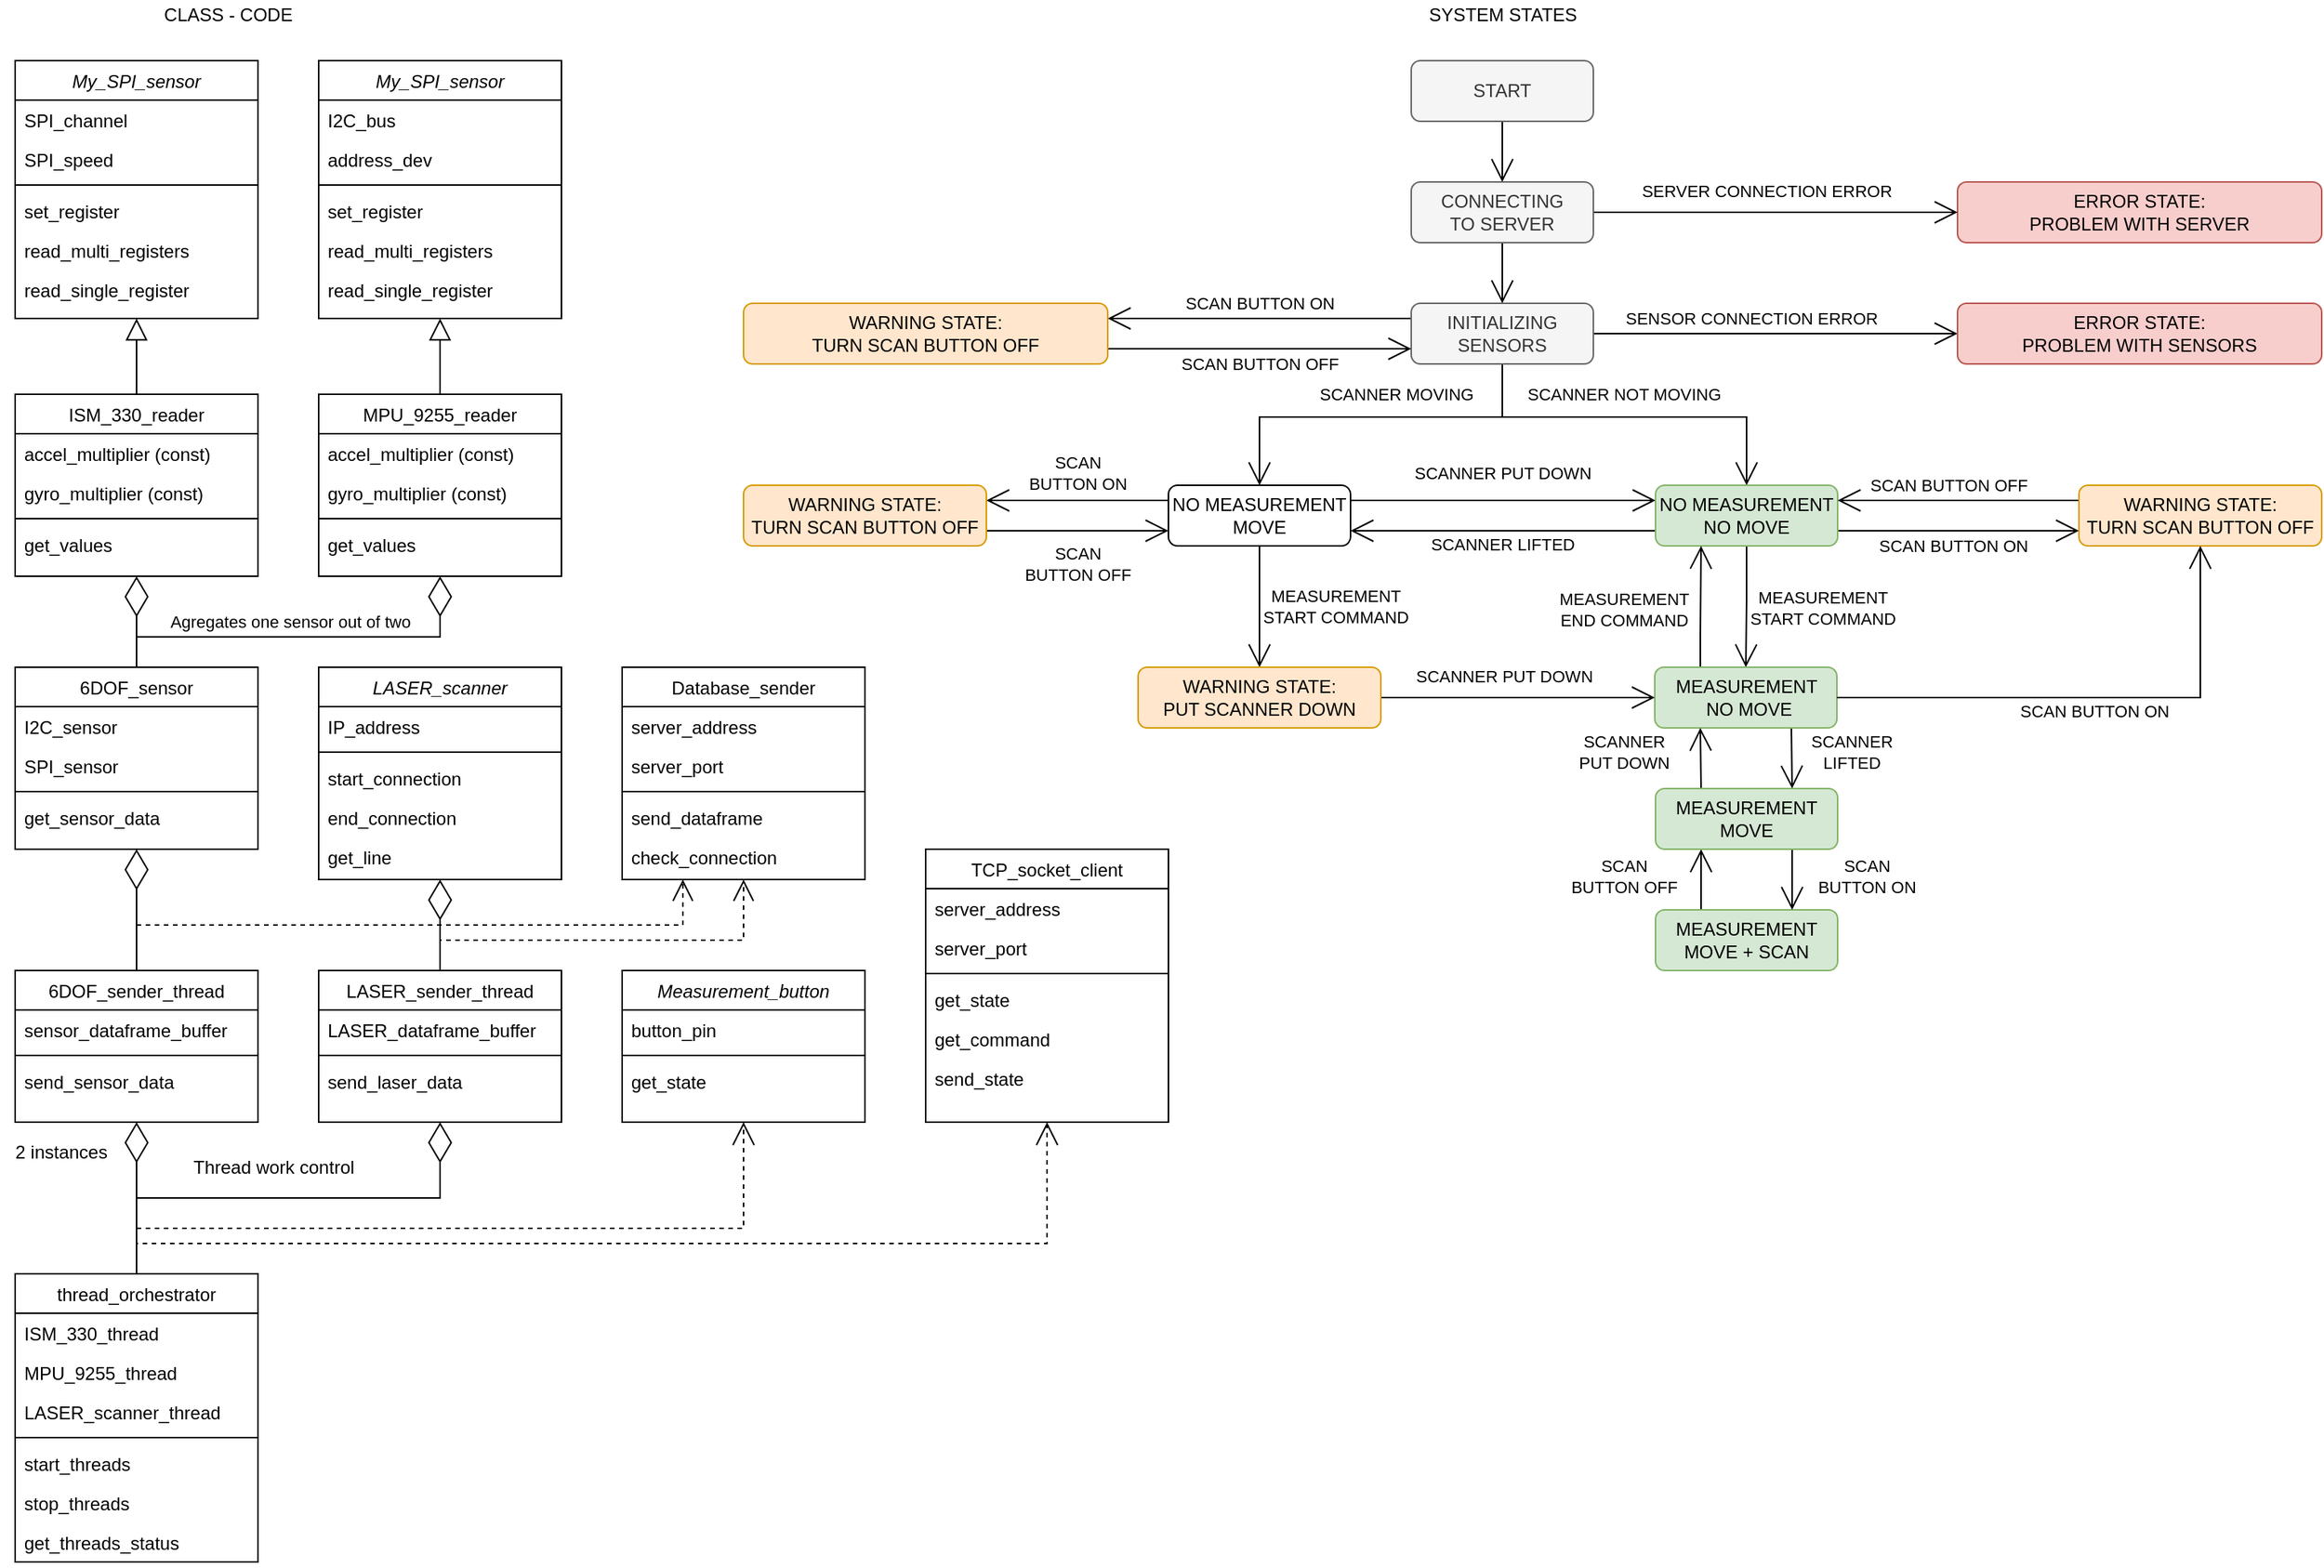 <mxfile version="15.4.0" type="device"><diagram id="C5RBs43oDa-KdzZeNtuy" name="Page-1"><mxGraphModel dx="1024" dy="592" grid="1" gridSize="10" guides="1" tooltips="1" connect="1" arrows="1" fold="1" page="1" pageScale="1" pageWidth="827" pageHeight="1169" math="0" shadow="0"><root><mxCell id="WIyWlLk6GJQsqaUBKTNV-0"/><mxCell id="WIyWlLk6GJQsqaUBKTNV-1" parent="WIyWlLk6GJQsqaUBKTNV-0"/><mxCell id="zkfFHV4jXpPFQw0GAbJ--0" value="My_SPI_sensor" style="swimlane;fontStyle=2;align=center;verticalAlign=top;childLayout=stackLayout;horizontal=1;startSize=26;horizontalStack=0;resizeParent=1;resizeLast=0;collapsible=1;marginBottom=0;rounded=0;shadow=0;strokeWidth=1;" parent="WIyWlLk6GJQsqaUBKTNV-1" vertex="1"><mxGeometry x="40" y="40" width="160" height="170" as="geometry"><mxRectangle x="230" y="140" width="160" height="26" as="alternateBounds"/></mxGeometry></mxCell><mxCell id="zkfFHV4jXpPFQw0GAbJ--1" value="SPI_channel" style="text;align=left;verticalAlign=top;spacingLeft=4;spacingRight=4;overflow=hidden;rotatable=0;points=[[0,0.5],[1,0.5]];portConstraint=eastwest;" parent="zkfFHV4jXpPFQw0GAbJ--0" vertex="1"><mxGeometry y="26" width="160" height="26" as="geometry"/></mxCell><mxCell id="zkfFHV4jXpPFQw0GAbJ--2" value="SPI_speed" style="text;align=left;verticalAlign=top;spacingLeft=4;spacingRight=4;overflow=hidden;rotatable=0;points=[[0,0.5],[1,0.5]];portConstraint=eastwest;rounded=0;shadow=0;html=0;" parent="zkfFHV4jXpPFQw0GAbJ--0" vertex="1"><mxGeometry y="52" width="160" height="26" as="geometry"/></mxCell><mxCell id="zkfFHV4jXpPFQw0GAbJ--4" value="" style="line;html=1;strokeWidth=1;align=left;verticalAlign=middle;spacingTop=-1;spacingLeft=3;spacingRight=3;rotatable=0;labelPosition=right;points=[];portConstraint=eastwest;" parent="zkfFHV4jXpPFQw0GAbJ--0" vertex="1"><mxGeometry y="78" width="160" height="8" as="geometry"/></mxCell><mxCell id="zkfFHV4jXpPFQw0GAbJ--5" value="set_register" style="text;align=left;verticalAlign=top;spacingLeft=4;spacingRight=4;overflow=hidden;rotatable=0;points=[[0,0.5],[1,0.5]];portConstraint=eastwest;" parent="zkfFHV4jXpPFQw0GAbJ--0" vertex="1"><mxGeometry y="86" width="160" height="26" as="geometry"/></mxCell><mxCell id="yjawGNa_TOQ5xRdBUnlI-2" value="read_multi_registers" style="text;align=left;verticalAlign=top;spacingLeft=4;spacingRight=4;overflow=hidden;rotatable=0;points=[[0,0.5],[1,0.5]];portConstraint=eastwest;" parent="zkfFHV4jXpPFQw0GAbJ--0" vertex="1"><mxGeometry y="112" width="160" height="26" as="geometry"/></mxCell><mxCell id="yjawGNa_TOQ5xRdBUnlI-3" value="read_single_register" style="text;align=left;verticalAlign=top;spacingLeft=4;spacingRight=4;overflow=hidden;rotatable=0;points=[[0,0.5],[1,0.5]];portConstraint=eastwest;" parent="zkfFHV4jXpPFQw0GAbJ--0" vertex="1"><mxGeometry y="138" width="160" height="26" as="geometry"/></mxCell><mxCell id="zkfFHV4jXpPFQw0GAbJ--6" value="ISM_330_reader" style="swimlane;fontStyle=0;align=center;verticalAlign=top;childLayout=stackLayout;horizontal=1;startSize=26;horizontalStack=0;resizeParent=1;resizeLast=0;collapsible=1;marginBottom=0;rounded=0;shadow=0;strokeWidth=1;" parent="WIyWlLk6GJQsqaUBKTNV-1" vertex="1"><mxGeometry x="40" y="260" width="160" height="120" as="geometry"><mxRectangle x="130" y="380" width="160" height="26" as="alternateBounds"/></mxGeometry></mxCell><mxCell id="zkfFHV4jXpPFQw0GAbJ--7" value="accel_multiplier (const)" style="text;align=left;verticalAlign=top;spacingLeft=4;spacingRight=4;overflow=hidden;rotatable=0;points=[[0,0.5],[1,0.5]];portConstraint=eastwest;" parent="zkfFHV4jXpPFQw0GAbJ--6" vertex="1"><mxGeometry y="26" width="160" height="26" as="geometry"/></mxCell><mxCell id="yjawGNa_TOQ5xRdBUnlI-6" value="gyro_multiplier (const)" style="text;align=left;verticalAlign=top;spacingLeft=4;spacingRight=4;overflow=hidden;rotatable=0;points=[[0,0.5],[1,0.5]];portConstraint=eastwest;rounded=0;shadow=0;html=0;" parent="zkfFHV4jXpPFQw0GAbJ--6" vertex="1"><mxGeometry y="52" width="160" height="26" as="geometry"/></mxCell><mxCell id="zkfFHV4jXpPFQw0GAbJ--9" value="" style="line;html=1;strokeWidth=1;align=left;verticalAlign=middle;spacingTop=-1;spacingLeft=3;spacingRight=3;rotatable=0;labelPosition=right;points=[];portConstraint=eastwest;" parent="zkfFHV4jXpPFQw0GAbJ--6" vertex="1"><mxGeometry y="78" width="160" height="8" as="geometry"/></mxCell><mxCell id="zkfFHV4jXpPFQw0GAbJ--10" value="get_values" style="text;align=left;verticalAlign=top;spacingLeft=4;spacingRight=4;overflow=hidden;rotatable=0;points=[[0,0.5],[1,0.5]];portConstraint=eastwest;fontStyle=0" parent="zkfFHV4jXpPFQw0GAbJ--6" vertex="1"><mxGeometry y="86" width="160" height="26" as="geometry"/></mxCell><mxCell id="yjawGNa_TOQ5xRdBUnlI-8" value="" style="endArrow=block;endFill=0;endSize=12;html=1;rounded=0;edgeStyle=orthogonalEdgeStyle;exitX=0.5;exitY=0;exitDx=0;exitDy=0;entryX=0.5;entryY=1;entryDx=0;entryDy=0;" parent="WIyWlLk6GJQsqaUBKTNV-1" source="zkfFHV4jXpPFQw0GAbJ--6" target="zkfFHV4jXpPFQw0GAbJ--0" edge="1"><mxGeometry width="160" relative="1" as="geometry"><mxPoint x="240" y="270" as="sourcePoint"/><mxPoint x="400" y="270" as="targetPoint"/></mxGeometry></mxCell><mxCell id="yjawGNa_TOQ5xRdBUnlI-9" value="My_SPI_sensor" style="swimlane;fontStyle=2;align=center;verticalAlign=top;childLayout=stackLayout;horizontal=1;startSize=26;horizontalStack=0;resizeParent=1;resizeLast=0;collapsible=1;marginBottom=0;rounded=0;shadow=0;strokeWidth=1;" parent="WIyWlLk6GJQsqaUBKTNV-1" vertex="1"><mxGeometry x="240" y="40" width="160" height="170" as="geometry"><mxRectangle x="230" y="140" width="160" height="26" as="alternateBounds"/></mxGeometry></mxCell><mxCell id="yjawGNa_TOQ5xRdBUnlI-10" value="I2C_bus" style="text;align=left;verticalAlign=top;spacingLeft=4;spacingRight=4;overflow=hidden;rotatable=0;points=[[0,0.5],[1,0.5]];portConstraint=eastwest;" parent="yjawGNa_TOQ5xRdBUnlI-9" vertex="1"><mxGeometry y="26" width="160" height="26" as="geometry"/></mxCell><mxCell id="yjawGNa_TOQ5xRdBUnlI-11" value="address_dev" style="text;align=left;verticalAlign=top;spacingLeft=4;spacingRight=4;overflow=hidden;rotatable=0;points=[[0,0.5],[1,0.5]];portConstraint=eastwest;rounded=0;shadow=0;html=0;" parent="yjawGNa_TOQ5xRdBUnlI-9" vertex="1"><mxGeometry y="52" width="160" height="26" as="geometry"/></mxCell><mxCell id="yjawGNa_TOQ5xRdBUnlI-12" value="" style="line;html=1;strokeWidth=1;align=left;verticalAlign=middle;spacingTop=-1;spacingLeft=3;spacingRight=3;rotatable=0;labelPosition=right;points=[];portConstraint=eastwest;" parent="yjawGNa_TOQ5xRdBUnlI-9" vertex="1"><mxGeometry y="78" width="160" height="8" as="geometry"/></mxCell><mxCell id="yjawGNa_TOQ5xRdBUnlI-13" value="set_register" style="text;align=left;verticalAlign=top;spacingLeft=4;spacingRight=4;overflow=hidden;rotatable=0;points=[[0,0.5],[1,0.5]];portConstraint=eastwest;" parent="yjawGNa_TOQ5xRdBUnlI-9" vertex="1"><mxGeometry y="86" width="160" height="26" as="geometry"/></mxCell><mxCell id="yjawGNa_TOQ5xRdBUnlI-14" value="read_multi_registers" style="text;align=left;verticalAlign=top;spacingLeft=4;spacingRight=4;overflow=hidden;rotatable=0;points=[[0,0.5],[1,0.5]];portConstraint=eastwest;" parent="yjawGNa_TOQ5xRdBUnlI-9" vertex="1"><mxGeometry y="112" width="160" height="26" as="geometry"/></mxCell><mxCell id="yjawGNa_TOQ5xRdBUnlI-15" value="read_single_register" style="text;align=left;verticalAlign=top;spacingLeft=4;spacingRight=4;overflow=hidden;rotatable=0;points=[[0,0.5],[1,0.5]];portConstraint=eastwest;" parent="yjawGNa_TOQ5xRdBUnlI-9" vertex="1"><mxGeometry y="138" width="160" height="26" as="geometry"/></mxCell><mxCell id="yjawGNa_TOQ5xRdBUnlI-16" value="MPU_9255_reader" style="swimlane;fontStyle=0;align=center;verticalAlign=top;childLayout=stackLayout;horizontal=1;startSize=26;horizontalStack=0;resizeParent=1;resizeLast=0;collapsible=1;marginBottom=0;rounded=0;shadow=0;strokeWidth=1;" parent="WIyWlLk6GJQsqaUBKTNV-1" vertex="1"><mxGeometry x="240" y="260" width="160" height="120" as="geometry"><mxRectangle x="130" y="380" width="160" height="26" as="alternateBounds"/></mxGeometry></mxCell><mxCell id="yjawGNa_TOQ5xRdBUnlI-17" value="accel_multiplier (const)" style="text;align=left;verticalAlign=top;spacingLeft=4;spacingRight=4;overflow=hidden;rotatable=0;points=[[0,0.5],[1,0.5]];portConstraint=eastwest;" parent="yjawGNa_TOQ5xRdBUnlI-16" vertex="1"><mxGeometry y="26" width="160" height="26" as="geometry"/></mxCell><mxCell id="yjawGNa_TOQ5xRdBUnlI-18" value="gyro_multiplier (const)" style="text;align=left;verticalAlign=top;spacingLeft=4;spacingRight=4;overflow=hidden;rotatable=0;points=[[0,0.5],[1,0.5]];portConstraint=eastwest;rounded=0;shadow=0;html=0;" parent="yjawGNa_TOQ5xRdBUnlI-16" vertex="1"><mxGeometry y="52" width="160" height="26" as="geometry"/></mxCell><mxCell id="yjawGNa_TOQ5xRdBUnlI-19" value="" style="line;html=1;strokeWidth=1;align=left;verticalAlign=middle;spacingTop=-1;spacingLeft=3;spacingRight=3;rotatable=0;labelPosition=right;points=[];portConstraint=eastwest;" parent="yjawGNa_TOQ5xRdBUnlI-16" vertex="1"><mxGeometry y="78" width="160" height="8" as="geometry"/></mxCell><mxCell id="yjawGNa_TOQ5xRdBUnlI-20" value="get_values" style="text;align=left;verticalAlign=top;spacingLeft=4;spacingRight=4;overflow=hidden;rotatable=0;points=[[0,0.5],[1,0.5]];portConstraint=eastwest;fontStyle=0" parent="yjawGNa_TOQ5xRdBUnlI-16" vertex="1"><mxGeometry y="86" width="160" height="26" as="geometry"/></mxCell><mxCell id="yjawGNa_TOQ5xRdBUnlI-21" value="" style="endArrow=block;endFill=0;endSize=12;html=1;rounded=0;edgeStyle=orthogonalEdgeStyle;exitX=0.5;exitY=0;exitDx=0;exitDy=0;entryX=0.5;entryY=1;entryDx=0;entryDy=0;" parent="WIyWlLk6GJQsqaUBKTNV-1" source="yjawGNa_TOQ5xRdBUnlI-16" target="yjawGNa_TOQ5xRdBUnlI-9" edge="1"><mxGeometry width="160" relative="1" as="geometry"><mxPoint x="130" y="330" as="sourcePoint"/><mxPoint x="130" y="238" as="targetPoint"/></mxGeometry></mxCell><mxCell id="yjawGNa_TOQ5xRdBUnlI-22" value="6DOF_sensor" style="swimlane;fontStyle=0;align=center;verticalAlign=top;childLayout=stackLayout;horizontal=1;startSize=26;horizontalStack=0;resizeParent=1;resizeLast=0;collapsible=1;marginBottom=0;rounded=0;shadow=0;strokeWidth=1;" parent="WIyWlLk6GJQsqaUBKTNV-1" vertex="1"><mxGeometry x="40" y="440" width="160" height="120" as="geometry"><mxRectangle x="130" y="380" width="160" height="26" as="alternateBounds"/></mxGeometry></mxCell><mxCell id="yjawGNa_TOQ5xRdBUnlI-23" value="I2C_sensor" style="text;align=left;verticalAlign=top;spacingLeft=4;spacingRight=4;overflow=hidden;rotatable=0;points=[[0,0.5],[1,0.5]];portConstraint=eastwest;" parent="yjawGNa_TOQ5xRdBUnlI-22" vertex="1"><mxGeometry y="26" width="160" height="26" as="geometry"/></mxCell><mxCell id="yjawGNa_TOQ5xRdBUnlI-24" value="SPI_sensor" style="text;align=left;verticalAlign=top;spacingLeft=4;spacingRight=4;overflow=hidden;rotatable=0;points=[[0,0.5],[1,0.5]];portConstraint=eastwest;rounded=0;shadow=0;html=0;" parent="yjawGNa_TOQ5xRdBUnlI-22" vertex="1"><mxGeometry y="52" width="160" height="26" as="geometry"/></mxCell><mxCell id="yjawGNa_TOQ5xRdBUnlI-25" value="" style="line;html=1;strokeWidth=1;align=left;verticalAlign=middle;spacingTop=-1;spacingLeft=3;spacingRight=3;rotatable=0;labelPosition=right;points=[];portConstraint=eastwest;" parent="yjawGNa_TOQ5xRdBUnlI-22" vertex="1"><mxGeometry y="78" width="160" height="8" as="geometry"/></mxCell><mxCell id="yjawGNa_TOQ5xRdBUnlI-26" value="get_sensor_data" style="text;align=left;verticalAlign=top;spacingLeft=4;spacingRight=4;overflow=hidden;rotatable=0;points=[[0,0.5],[1,0.5]];portConstraint=eastwest;fontStyle=0" parent="yjawGNa_TOQ5xRdBUnlI-22" vertex="1"><mxGeometry y="86" width="160" height="26" as="geometry"/></mxCell><mxCell id="yjawGNa_TOQ5xRdBUnlI-32" value="" style="endArrow=diamondThin;endFill=0;endSize=24;html=1;rounded=0;edgeStyle=orthogonalEdgeStyle;exitX=0.5;exitY=0;exitDx=0;exitDy=0;entryX=0.5;entryY=1;entryDx=0;entryDy=0;" parent="WIyWlLk6GJQsqaUBKTNV-1" source="yjawGNa_TOQ5xRdBUnlI-22" target="zkfFHV4jXpPFQw0GAbJ--6" edge="1"><mxGeometry width="160" relative="1" as="geometry"><mxPoint x="350" y="340" as="sourcePoint"/><mxPoint x="160" y="370" as="targetPoint"/><Array as="points"/></mxGeometry></mxCell><mxCell id="yjawGNa_TOQ5xRdBUnlI-33" value="" style="endArrow=diamondThin;endFill=0;endSize=24;html=1;rounded=0;edgeStyle=orthogonalEdgeStyle;exitX=0.5;exitY=0;exitDx=0;exitDy=0;entryX=0.5;entryY=1;entryDx=0;entryDy=0;" parent="WIyWlLk6GJQsqaUBKTNV-1" source="yjawGNa_TOQ5xRdBUnlI-22" target="yjawGNa_TOQ5xRdBUnlI-16" edge="1"><mxGeometry width="160" relative="1" as="geometry"><mxPoint x="250" y="430" as="sourcePoint"/><mxPoint x="250" y="390" as="targetPoint"/><Array as="points"><mxPoint x="120" y="420"/><mxPoint x="320" y="420"/></Array></mxGeometry></mxCell><mxCell id="yjawGNa_TOQ5xRdBUnlI-35" value="Agregates one sensor out of two" style="edgeLabel;html=1;align=center;verticalAlign=middle;resizable=0;points=[];" parent="yjawGNa_TOQ5xRdBUnlI-33" vertex="1" connectable="0"><mxGeometry x="0.079" y="3" relative="1" as="geometry"><mxPoint x="-20" y="-7" as="offset"/></mxGeometry></mxCell><mxCell id="yjawGNa_TOQ5xRdBUnlI-36" value="LASER_scanner" style="swimlane;fontStyle=2;align=center;verticalAlign=top;childLayout=stackLayout;horizontal=1;startSize=26;horizontalStack=0;resizeParent=1;resizeLast=0;collapsible=1;marginBottom=0;rounded=0;shadow=0;strokeWidth=1;" parent="WIyWlLk6GJQsqaUBKTNV-1" vertex="1"><mxGeometry x="240" y="440" width="160" height="140" as="geometry"><mxRectangle x="230" y="140" width="160" height="26" as="alternateBounds"/></mxGeometry></mxCell><mxCell id="yjawGNa_TOQ5xRdBUnlI-37" value="IP_address" style="text;align=left;verticalAlign=top;spacingLeft=4;spacingRight=4;overflow=hidden;rotatable=0;points=[[0,0.5],[1,0.5]];portConstraint=eastwest;" parent="yjawGNa_TOQ5xRdBUnlI-36" vertex="1"><mxGeometry y="26" width="160" height="26" as="geometry"/></mxCell><mxCell id="yjawGNa_TOQ5xRdBUnlI-39" value="" style="line;html=1;strokeWidth=1;align=left;verticalAlign=middle;spacingTop=-1;spacingLeft=3;spacingRight=3;rotatable=0;labelPosition=right;points=[];portConstraint=eastwest;" parent="yjawGNa_TOQ5xRdBUnlI-36" vertex="1"><mxGeometry y="52" width="160" height="8" as="geometry"/></mxCell><mxCell id="yjawGNa_TOQ5xRdBUnlI-40" value="start_connection" style="text;align=left;verticalAlign=top;spacingLeft=4;spacingRight=4;overflow=hidden;rotatable=0;points=[[0,0.5],[1,0.5]];portConstraint=eastwest;" parent="yjawGNa_TOQ5xRdBUnlI-36" vertex="1"><mxGeometry y="60" width="160" height="26" as="geometry"/></mxCell><mxCell id="yjawGNa_TOQ5xRdBUnlI-41" value="end_connection" style="text;align=left;verticalAlign=top;spacingLeft=4;spacingRight=4;overflow=hidden;rotatable=0;points=[[0,0.5],[1,0.5]];portConstraint=eastwest;" parent="yjawGNa_TOQ5xRdBUnlI-36" vertex="1"><mxGeometry y="86" width="160" height="26" as="geometry"/></mxCell><mxCell id="yjawGNa_TOQ5xRdBUnlI-42" value="get_line" style="text;align=left;verticalAlign=top;spacingLeft=4;spacingRight=4;overflow=hidden;rotatable=0;points=[[0,0.5],[1,0.5]];portConstraint=eastwest;" parent="yjawGNa_TOQ5xRdBUnlI-36" vertex="1"><mxGeometry y="112" width="160" height="26" as="geometry"/></mxCell><mxCell id="yjawGNa_TOQ5xRdBUnlI-44" value="6DOF_sender_thread" style="swimlane;fontStyle=0;align=center;verticalAlign=top;childLayout=stackLayout;horizontal=1;startSize=26;horizontalStack=0;resizeParent=1;resizeLast=0;collapsible=1;marginBottom=0;rounded=0;shadow=0;strokeWidth=1;" parent="WIyWlLk6GJQsqaUBKTNV-1" vertex="1"><mxGeometry x="40" y="640" width="160" height="100" as="geometry"><mxRectangle x="130" y="380" width="160" height="26" as="alternateBounds"/></mxGeometry></mxCell><mxCell id="yjawGNa_TOQ5xRdBUnlI-46" value="sensor_dataframe_buffer" style="text;align=left;verticalAlign=top;spacingLeft=4;spacingRight=4;overflow=hidden;rotatable=0;points=[[0,0.5],[1,0.5]];portConstraint=eastwest;rounded=0;shadow=0;html=0;" parent="yjawGNa_TOQ5xRdBUnlI-44" vertex="1"><mxGeometry y="26" width="160" height="26" as="geometry"/></mxCell><mxCell id="yjawGNa_TOQ5xRdBUnlI-47" value="" style="line;html=1;strokeWidth=1;align=left;verticalAlign=middle;spacingTop=-1;spacingLeft=3;spacingRight=3;rotatable=0;labelPosition=right;points=[];portConstraint=eastwest;" parent="yjawGNa_TOQ5xRdBUnlI-44" vertex="1"><mxGeometry y="52" width="160" height="8" as="geometry"/></mxCell><mxCell id="yjawGNa_TOQ5xRdBUnlI-48" value="send_sensor_data" style="text;align=left;verticalAlign=top;spacingLeft=4;spacingRight=4;overflow=hidden;rotatable=0;points=[[0,0.5],[1,0.5]];portConstraint=eastwest;fontStyle=0" parent="yjawGNa_TOQ5xRdBUnlI-44" vertex="1"><mxGeometry y="60" width="160" height="26" as="geometry"/></mxCell><mxCell id="yjawGNa_TOQ5xRdBUnlI-49" value="LASER_sender_thread" style="swimlane;fontStyle=0;align=center;verticalAlign=top;childLayout=stackLayout;horizontal=1;startSize=26;horizontalStack=0;resizeParent=1;resizeLast=0;collapsible=1;marginBottom=0;rounded=0;shadow=0;strokeWidth=1;" parent="WIyWlLk6GJQsqaUBKTNV-1" vertex="1"><mxGeometry x="240" y="640" width="160" height="100" as="geometry"><mxRectangle x="130" y="380" width="160" height="26" as="alternateBounds"/></mxGeometry></mxCell><mxCell id="yjawGNa_TOQ5xRdBUnlI-51" value="LASER_dataframe_buffer" style="text;align=left;verticalAlign=top;spacingLeft=4;spacingRight=4;overflow=hidden;rotatable=0;points=[[0,0.5],[1,0.5]];portConstraint=eastwest;rounded=0;shadow=0;html=0;" parent="yjawGNa_TOQ5xRdBUnlI-49" vertex="1"><mxGeometry y="26" width="160" height="26" as="geometry"/></mxCell><mxCell id="yjawGNa_TOQ5xRdBUnlI-52" value="" style="line;html=1;strokeWidth=1;align=left;verticalAlign=middle;spacingTop=-1;spacingLeft=3;spacingRight=3;rotatable=0;labelPosition=right;points=[];portConstraint=eastwest;" parent="yjawGNa_TOQ5xRdBUnlI-49" vertex="1"><mxGeometry y="52" width="160" height="8" as="geometry"/></mxCell><mxCell id="yjawGNa_TOQ5xRdBUnlI-53" value="send_laser_data" style="text;align=left;verticalAlign=top;spacingLeft=4;spacingRight=4;overflow=hidden;rotatable=0;points=[[0,0.5],[1,0.5]];portConstraint=eastwest;fontStyle=0" parent="yjawGNa_TOQ5xRdBUnlI-49" vertex="1"><mxGeometry y="60" width="160" height="26" as="geometry"/></mxCell><mxCell id="yjawGNa_TOQ5xRdBUnlI-56" value="" style="endArrow=diamondThin;endFill=0;endSize=24;html=1;rounded=0;edgeStyle=orthogonalEdgeStyle;exitX=0.5;exitY=0;exitDx=0;exitDy=0;entryX=0.5;entryY=1;entryDx=0;entryDy=0;" parent="WIyWlLk6GJQsqaUBKTNV-1" source="yjawGNa_TOQ5xRdBUnlI-44" target="yjawGNa_TOQ5xRdBUnlI-22" edge="1"><mxGeometry width="160" relative="1" as="geometry"><mxPoint x="130" y="450" as="sourcePoint"/><mxPoint x="140" y="580" as="targetPoint"/><Array as="points"/></mxGeometry></mxCell><mxCell id="yjawGNa_TOQ5xRdBUnlI-57" value="" style="endArrow=diamondThin;endFill=0;endSize=24;html=1;rounded=0;edgeStyle=orthogonalEdgeStyle;exitX=0.5;exitY=0;exitDx=0;exitDy=0;entryX=0.5;entryY=1;entryDx=0;entryDy=0;" parent="WIyWlLk6GJQsqaUBKTNV-1" source="yjawGNa_TOQ5xRdBUnlI-49" target="yjawGNa_TOQ5xRdBUnlI-36" edge="1"><mxGeometry width="160" relative="1" as="geometry"><mxPoint x="130" y="650" as="sourcePoint"/><mxPoint x="130" y="570" as="targetPoint"/><Array as="points"/></mxGeometry></mxCell><mxCell id="yjawGNa_TOQ5xRdBUnlI-58" value="thread_orchestrator" style="swimlane;fontStyle=0;align=center;verticalAlign=top;childLayout=stackLayout;horizontal=1;startSize=26;horizontalStack=0;resizeParent=1;resizeLast=0;collapsible=1;marginBottom=0;rounded=0;shadow=0;strokeWidth=1;" parent="WIyWlLk6GJQsqaUBKTNV-1" vertex="1"><mxGeometry x="40" y="840" width="160" height="190" as="geometry"><mxRectangle x="130" y="380" width="160" height="26" as="alternateBounds"/></mxGeometry></mxCell><mxCell id="yjawGNa_TOQ5xRdBUnlI-59" value="ISM_330_thread" style="text;align=left;verticalAlign=top;spacingLeft=4;spacingRight=4;overflow=hidden;rotatable=0;points=[[0,0.5],[1,0.5]];portConstraint=eastwest;rounded=0;shadow=0;html=0;" parent="yjawGNa_TOQ5xRdBUnlI-58" vertex="1"><mxGeometry y="26" width="160" height="26" as="geometry"/></mxCell><mxCell id="yjawGNa_TOQ5xRdBUnlI-66" value="MPU_9255_thread" style="text;align=left;verticalAlign=top;spacingLeft=4;spacingRight=4;overflow=hidden;rotatable=0;points=[[0,0.5],[1,0.5]];portConstraint=eastwest;rounded=0;shadow=0;html=0;" parent="yjawGNa_TOQ5xRdBUnlI-58" vertex="1"><mxGeometry y="52" width="160" height="26" as="geometry"/></mxCell><mxCell id="yjawGNa_TOQ5xRdBUnlI-67" value="LASER_scanner_thread" style="text;align=left;verticalAlign=top;spacingLeft=4;spacingRight=4;overflow=hidden;rotatable=0;points=[[0,0.5],[1,0.5]];portConstraint=eastwest;rounded=0;shadow=0;html=0;" parent="yjawGNa_TOQ5xRdBUnlI-58" vertex="1"><mxGeometry y="78" width="160" height="26" as="geometry"/></mxCell><mxCell id="yjawGNa_TOQ5xRdBUnlI-60" value="" style="line;html=1;strokeWidth=1;align=left;verticalAlign=middle;spacingTop=-1;spacingLeft=3;spacingRight=3;rotatable=0;labelPosition=right;points=[];portConstraint=eastwest;" parent="yjawGNa_TOQ5xRdBUnlI-58" vertex="1"><mxGeometry y="104" width="160" height="8" as="geometry"/></mxCell><mxCell id="yjawGNa_TOQ5xRdBUnlI-61" value="start_threads" style="text;align=left;verticalAlign=top;spacingLeft=4;spacingRight=4;overflow=hidden;rotatable=0;points=[[0,0.5],[1,0.5]];portConstraint=eastwest;fontStyle=0" parent="yjawGNa_TOQ5xRdBUnlI-58" vertex="1"><mxGeometry y="112" width="160" height="26" as="geometry"/></mxCell><mxCell id="yjawGNa_TOQ5xRdBUnlI-68" value="stop_threads" style="text;align=left;verticalAlign=top;spacingLeft=4;spacingRight=4;overflow=hidden;rotatable=0;points=[[0,0.5],[1,0.5]];portConstraint=eastwest;fontStyle=0" parent="yjawGNa_TOQ5xRdBUnlI-58" vertex="1"><mxGeometry y="138" width="160" height="26" as="geometry"/></mxCell><mxCell id="yjawGNa_TOQ5xRdBUnlI-69" value="get_threads_status" style="text;align=left;verticalAlign=top;spacingLeft=4;spacingRight=4;overflow=hidden;rotatable=0;points=[[0,0.5],[1,0.5]];portConstraint=eastwest;fontStyle=0" parent="yjawGNa_TOQ5xRdBUnlI-58" vertex="1"><mxGeometry y="164" width="160" height="26" as="geometry"/></mxCell><mxCell id="yjawGNa_TOQ5xRdBUnlI-62" value="" style="endArrow=diamondThin;endFill=0;endSize=24;html=1;rounded=0;edgeStyle=orthogonalEdgeStyle;exitX=0.5;exitY=0;exitDx=0;exitDy=0;entryX=0.5;entryY=1;entryDx=0;entryDy=0;" parent="WIyWlLk6GJQsqaUBKTNV-1" source="yjawGNa_TOQ5xRdBUnlI-58" target="yjawGNa_TOQ5xRdBUnlI-44" edge="1"><mxGeometry width="160" relative="1" as="geometry"><mxPoint x="130" y="650" as="sourcePoint"/><mxPoint x="150" y="760" as="targetPoint"/><Array as="points"/></mxGeometry></mxCell><mxCell id="yjawGNa_TOQ5xRdBUnlI-63" value="" style="endArrow=diamondThin;endFill=0;endSize=24;html=1;rounded=0;edgeStyle=orthogonalEdgeStyle;exitX=0.5;exitY=0;exitDx=0;exitDy=0;entryX=0.5;entryY=1;entryDx=0;entryDy=0;" parent="WIyWlLk6GJQsqaUBKTNV-1" source="yjawGNa_TOQ5xRdBUnlI-58" target="yjawGNa_TOQ5xRdBUnlI-49" edge="1"><mxGeometry width="160" relative="1" as="geometry"><mxPoint x="130" y="810" as="sourcePoint"/><mxPoint x="130" y="750" as="targetPoint"/><Array as="points"><mxPoint x="120" y="790"/><mxPoint x="320" y="790"/></Array></mxGeometry></mxCell><mxCell id="yjawGNa_TOQ5xRdBUnlI-64" value="Thread work control" style="text;html=1;align=center;verticalAlign=middle;resizable=0;points=[];autosize=1;strokeColor=none;fillColor=none;" parent="WIyWlLk6GJQsqaUBKTNV-1" vertex="1"><mxGeometry x="150" y="760" width="120" height="20" as="geometry"/></mxCell><mxCell id="yjawGNa_TOQ5xRdBUnlI-65" value="2 instances" style="text;html=1;align=center;verticalAlign=middle;resizable=0;points=[];autosize=1;strokeColor=none;fillColor=none;" parent="WIyWlLk6GJQsqaUBKTNV-1" vertex="1"><mxGeometry x="30" y="750" width="80" height="20" as="geometry"/></mxCell><mxCell id="lxDdSphN8pGVFPuW_Lse-0" value="TCP_socket_client" style="swimlane;fontStyle=0;align=center;verticalAlign=top;childLayout=stackLayout;horizontal=1;startSize=26;horizontalStack=0;resizeParent=1;resizeLast=0;collapsible=1;marginBottom=0;rounded=0;shadow=0;strokeWidth=1;" parent="WIyWlLk6GJQsqaUBKTNV-1" vertex="1"><mxGeometry x="640" y="560" width="160" height="180" as="geometry"><mxRectangle x="130" y="380" width="160" height="26" as="alternateBounds"/></mxGeometry></mxCell><mxCell id="lxDdSphN8pGVFPuW_Lse-1" value="server_address" style="text;align=left;verticalAlign=top;spacingLeft=4;spacingRight=4;overflow=hidden;rotatable=0;points=[[0,0.5],[1,0.5]];portConstraint=eastwest;rounded=0;shadow=0;html=0;" parent="lxDdSphN8pGVFPuW_Lse-0" vertex="1"><mxGeometry y="26" width="160" height="26" as="geometry"/></mxCell><mxCell id="lxDdSphN8pGVFPuW_Lse-2" value="server_port" style="text;align=left;verticalAlign=top;spacingLeft=4;spacingRight=4;overflow=hidden;rotatable=0;points=[[0,0.5],[1,0.5]];portConstraint=eastwest;rounded=0;shadow=0;html=0;" parent="lxDdSphN8pGVFPuW_Lse-0" vertex="1"><mxGeometry y="52" width="160" height="26" as="geometry"/></mxCell><mxCell id="lxDdSphN8pGVFPuW_Lse-4" value="" style="line;html=1;strokeWidth=1;align=left;verticalAlign=middle;spacingTop=-1;spacingLeft=3;spacingRight=3;rotatable=0;labelPosition=right;points=[];portConstraint=eastwest;" parent="lxDdSphN8pGVFPuW_Lse-0" vertex="1"><mxGeometry y="78" width="160" height="8" as="geometry"/></mxCell><mxCell id="lxDdSphN8pGVFPuW_Lse-5" value="get_state" style="text;align=left;verticalAlign=top;spacingLeft=4;spacingRight=4;overflow=hidden;rotatable=0;points=[[0,0.5],[1,0.5]];portConstraint=eastwest;fontStyle=0" parent="lxDdSphN8pGVFPuW_Lse-0" vertex="1"><mxGeometry y="86" width="160" height="26" as="geometry"/></mxCell><mxCell id="lxDdSphN8pGVFPuW_Lse-6" value="get_command" style="text;align=left;verticalAlign=top;spacingLeft=4;spacingRight=4;overflow=hidden;rotatable=0;points=[[0,0.5],[1,0.5]];portConstraint=eastwest;fontStyle=0" parent="lxDdSphN8pGVFPuW_Lse-0" vertex="1"><mxGeometry y="112" width="160" height="26" as="geometry"/></mxCell><mxCell id="lxDdSphN8pGVFPuW_Lse-7" value="send_state" style="text;align=left;verticalAlign=top;spacingLeft=4;spacingRight=4;overflow=hidden;rotatable=0;points=[[0,0.5],[1,0.5]];portConstraint=eastwest;fontStyle=0" parent="lxDdSphN8pGVFPuW_Lse-0" vertex="1"><mxGeometry y="138" width="160" height="26" as="geometry"/></mxCell><mxCell id="lxDdSphN8pGVFPuW_Lse-9" value="" style="endArrow=open;endFill=0;endSize=13;html=1;rounded=0;edgeStyle=orthogonalEdgeStyle;exitX=0.5;exitY=0;exitDx=0;exitDy=0;entryX=0.5;entryY=1;entryDx=0;entryDy=0;jumpSize=6;dashed=1;" parent="WIyWlLk6GJQsqaUBKTNV-1" source="yjawGNa_TOQ5xRdBUnlI-58" target="lxDdSphN8pGVFPuW_Lse-0" edge="1"><mxGeometry width="160" relative="1" as="geometry"><mxPoint x="314" y="810" as="sourcePoint"/><mxPoint x="514" y="750" as="targetPoint"/><Array as="points"><mxPoint x="120" y="820"/><mxPoint x="720" y="820"/></Array></mxGeometry></mxCell><mxCell id="lxDdSphN8pGVFPuW_Lse-10" value="CLASS - CODE" style="text;html=1;align=center;verticalAlign=middle;resizable=0;points=[];autosize=1;strokeColor=none;fillColor=none;" parent="WIyWlLk6GJQsqaUBKTNV-1" vertex="1"><mxGeometry x="130" width="100" height="20" as="geometry"/></mxCell><mxCell id="lxDdSphN8pGVFPuW_Lse-11" value="SYSTEM STATES" style="text;html=1;align=center;verticalAlign=middle;resizable=0;points=[];autosize=1;strokeColor=none;fillColor=none;" parent="WIyWlLk6GJQsqaUBKTNV-1" vertex="1"><mxGeometry x="965" width="110" height="20" as="geometry"/></mxCell><mxCell id="lxDdSphN8pGVFPuW_Lse-37" style="edgeStyle=orthogonalEdgeStyle;rounded=0;jumpSize=6;orthogonalLoop=1;jettySize=auto;html=1;exitX=0.5;exitY=1;exitDx=0;exitDy=0;entryX=0.5;entryY=0;entryDx=0;entryDy=0;endArrow=open;endFill=0;endSize=13;strokeColor=#000000;" parent="WIyWlLk6GJQsqaUBKTNV-1" source="lxDdSphN8pGVFPuW_Lse-15" target="lxDdSphN8pGVFPuW_Lse-35" edge="1"><mxGeometry relative="1" as="geometry"/></mxCell><mxCell id="lxDdSphN8pGVFPuW_Lse-15" value="START" style="rounded=1;whiteSpace=wrap;html=1;strokeColor=#666666;fillColor=#f5f5f5;fontColor=#333333;" parent="WIyWlLk6GJQsqaUBKTNV-1" vertex="1"><mxGeometry x="960" y="40" width="120" height="40" as="geometry"/></mxCell><mxCell id="lxDdSphN8pGVFPuW_Lse-30" style="edgeStyle=orthogonalEdgeStyle;rounded=0;jumpSize=6;orthogonalLoop=1;jettySize=auto;html=1;exitX=0.5;exitY=1;exitDx=0;exitDy=0;entryX=0.5;entryY=0;entryDx=0;entryDy=0;endArrow=open;endFill=0;endSize=13;strokeColor=#000000;" parent="WIyWlLk6GJQsqaUBKTNV-1" source="lxDdSphN8pGVFPuW_Lse-16" target="lxDdSphN8pGVFPuW_Lse-19" edge="1"><mxGeometry relative="1" as="geometry"/></mxCell><mxCell id="lxDdSphN8pGVFPuW_Lse-58" value="SCANNER NOT MOVING" style="edgeLabel;html=1;align=center;verticalAlign=middle;resizable=0;points=[];" parent="lxDdSphN8pGVFPuW_Lse-30" vertex="1" connectable="0"><mxGeometry x="0.374" y="2" relative="1" as="geometry"><mxPoint x="-51" y="-13" as="offset"/></mxGeometry></mxCell><mxCell id="lxDdSphN8pGVFPuW_Lse-31" style="edgeStyle=orthogonalEdgeStyle;rounded=0;jumpSize=6;orthogonalLoop=1;jettySize=auto;html=1;exitX=0.5;exitY=1;exitDx=0;exitDy=0;entryX=0.5;entryY=0;entryDx=0;entryDy=0;endArrow=open;endFill=0;endSize=13;strokeColor=#000000;" parent="WIyWlLk6GJQsqaUBKTNV-1" source="lxDdSphN8pGVFPuW_Lse-16" target="lxDdSphN8pGVFPuW_Lse-17" edge="1"><mxGeometry relative="1" as="geometry"/></mxCell><mxCell id="lxDdSphN8pGVFPuW_Lse-59" value="SCANNER MOVING" style="edgeLabel;html=1;align=center;verticalAlign=middle;resizable=0;points=[];" parent="lxDdSphN8pGVFPuW_Lse-31" vertex="1" connectable="0"><mxGeometry x="-0.155" y="-2" relative="1" as="geometry"><mxPoint x="-4" y="-13" as="offset"/></mxGeometry></mxCell><mxCell id="lxDdSphN8pGVFPuW_Lse-39" style="edgeStyle=orthogonalEdgeStyle;rounded=0;jumpSize=6;orthogonalLoop=1;jettySize=auto;html=1;exitX=1;exitY=0.5;exitDx=0;exitDy=0;entryX=0;entryY=0.5;entryDx=0;entryDy=0;endArrow=open;endFill=0;endSize=13;strokeColor=#000000;" parent="WIyWlLk6GJQsqaUBKTNV-1" source="lxDdSphN8pGVFPuW_Lse-16" target="lxDdSphN8pGVFPuW_Lse-33" edge="1"><mxGeometry relative="1" as="geometry"/></mxCell><mxCell id="lxDdSphN8pGVFPuW_Lse-45" value="SENSOR CONNECTION ERROR" style="edgeLabel;html=1;align=center;verticalAlign=middle;resizable=0;points=[];" parent="lxDdSphN8pGVFPuW_Lse-39" vertex="1" connectable="0"><mxGeometry x="-0.312" relative="1" as="geometry"><mxPoint x="21" y="-10" as="offset"/></mxGeometry></mxCell><mxCell id="lxDdSphN8pGVFPuW_Lse-40" style="edgeStyle=orthogonalEdgeStyle;rounded=0;jumpSize=6;orthogonalLoop=1;jettySize=auto;html=1;exitX=0;exitY=0.25;exitDx=0;exitDy=0;entryX=1;entryY=0.25;entryDx=0;entryDy=0;endArrow=open;endFill=0;endSize=13;strokeColor=#000000;" parent="WIyWlLk6GJQsqaUBKTNV-1" source="lxDdSphN8pGVFPuW_Lse-16" target="lxDdSphN8pGVFPuW_Lse-32" edge="1"><mxGeometry relative="1" as="geometry"/></mxCell><mxCell id="lxDdSphN8pGVFPuW_Lse-42" value="SCAN BUTTON ON" style="edgeLabel;html=1;align=center;verticalAlign=middle;resizable=0;points=[];" parent="lxDdSphN8pGVFPuW_Lse-40" vertex="1" connectable="0"><mxGeometry x="0.283" y="-4" relative="1" as="geometry"><mxPoint x="28" y="-6" as="offset"/></mxGeometry></mxCell><mxCell id="lxDdSphN8pGVFPuW_Lse-16" value="INITIALIZING SENSORS" style="rounded=1;whiteSpace=wrap;html=1;strokeColor=#666666;fillColor=#f5f5f5;fontColor=#333333;" parent="WIyWlLk6GJQsqaUBKTNV-1" vertex="1"><mxGeometry x="960" y="200" width="120" height="40" as="geometry"/></mxCell><mxCell id="lxDdSphN8pGVFPuW_Lse-47" style="edgeStyle=orthogonalEdgeStyle;rounded=0;jumpSize=6;orthogonalLoop=1;jettySize=auto;html=1;exitX=1;exitY=0.25;exitDx=0;exitDy=0;entryX=0;entryY=0.25;entryDx=0;entryDy=0;endArrow=open;endFill=0;endSize=13;strokeColor=#000000;" parent="WIyWlLk6GJQsqaUBKTNV-1" source="lxDdSphN8pGVFPuW_Lse-17" target="lxDdSphN8pGVFPuW_Lse-19" edge="1"><mxGeometry relative="1" as="geometry"/></mxCell><mxCell id="lxDdSphN8pGVFPuW_Lse-48" value="SCANNER PUT DOWN" style="edgeLabel;html=1;align=center;verticalAlign=middle;resizable=0;points=[];" parent="lxDdSphN8pGVFPuW_Lse-47" vertex="1" connectable="0"><mxGeometry x="0.077" relative="1" as="geometry"><mxPoint x="-8" y="-18" as="offset"/></mxGeometry></mxCell><mxCell id="lxDdSphN8pGVFPuW_Lse-52" value="" style="edgeStyle=orthogonalEdgeStyle;rounded=0;jumpSize=6;orthogonalLoop=1;jettySize=auto;html=1;endArrow=open;endFill=0;endSize=13;strokeColor=#000000;" parent="WIyWlLk6GJQsqaUBKTNV-1" source="lxDdSphN8pGVFPuW_Lse-17" target="lxDdSphN8pGVFPuW_Lse-51" edge="1"><mxGeometry relative="1" as="geometry"/></mxCell><mxCell id="lxDdSphN8pGVFPuW_Lse-53" value="MEASUREMENT &lt;br&gt;START COMMAND" style="edgeLabel;html=1;align=center;verticalAlign=middle;resizable=0;points=[];" parent="lxDdSphN8pGVFPuW_Lse-52" vertex="1" connectable="0"><mxGeometry x="0.245" y="-5" relative="1" as="geometry"><mxPoint x="55" y="-10" as="offset"/></mxGeometry></mxCell><mxCell id="lxDdSphN8pGVFPuW_Lse-74" style="edgeStyle=orthogonalEdgeStyle;rounded=0;jumpSize=6;orthogonalLoop=1;jettySize=auto;html=1;exitX=0;exitY=0.25;exitDx=0;exitDy=0;entryX=1;entryY=0.25;entryDx=0;entryDy=0;endArrow=open;endFill=0;endSize=13;strokeColor=#000000;" parent="WIyWlLk6GJQsqaUBKTNV-1" source="lxDdSphN8pGVFPuW_Lse-17" target="lxDdSphN8pGVFPuW_Lse-73" edge="1"><mxGeometry relative="1" as="geometry"/></mxCell><mxCell id="lxDdSphN8pGVFPuW_Lse-76" value="SCAN&lt;br&gt;BUTTON ON" style="edgeLabel;html=1;align=center;verticalAlign=middle;resizable=0;points=[];" parent="lxDdSphN8pGVFPuW_Lse-74" vertex="1" connectable="0"><mxGeometry x="0.25" y="-3" relative="1" as="geometry"><mxPoint x="15" y="-15" as="offset"/></mxGeometry></mxCell><mxCell id="lxDdSphN8pGVFPuW_Lse-17" value="NO MEASUREMENT MOVE" style="rounded=1;whiteSpace=wrap;html=1;strokeColor=#000000;" parent="WIyWlLk6GJQsqaUBKTNV-1" vertex="1"><mxGeometry x="800" y="320" width="120" height="40" as="geometry"/></mxCell><mxCell id="lxDdSphN8pGVFPuW_Lse-85" style="edgeStyle=orthogonalEdgeStyle;rounded=0;jumpSize=6;orthogonalLoop=1;jettySize=auto;html=1;exitX=0.25;exitY=0;exitDx=0;exitDy=0;entryX=0.25;entryY=1;entryDx=0;entryDy=0;endArrow=open;endFill=0;endSize=13;strokeColor=#000000;" parent="WIyWlLk6GJQsqaUBKTNV-1" source="lxDdSphN8pGVFPuW_Lse-18" target="lxDdSphN8pGVFPuW_Lse-46" edge="1"><mxGeometry relative="1" as="geometry"><Array as="points"><mxPoint x="1151" y="580"/></Array></mxGeometry></mxCell><mxCell id="lxDdSphN8pGVFPuW_Lse-88" value="SCAN&lt;br&gt;BUTTON OFF" style="edgeLabel;html=1;align=center;verticalAlign=middle;resizable=0;points=[];" parent="lxDdSphN8pGVFPuW_Lse-85" vertex="1" connectable="0"><mxGeometry x="0.148" y="2" relative="1" as="geometry"><mxPoint x="-49" y="1" as="offset"/></mxGeometry></mxCell><mxCell id="lxDdSphN8pGVFPuW_Lse-18" value="MEASUREMENT MOVE + SCAN" style="rounded=1;whiteSpace=wrap;html=1;strokeColor=#82b366;fillColor=#d5e8d4;" parent="WIyWlLk6GJQsqaUBKTNV-1" vertex="1"><mxGeometry x="1121" y="600" width="120" height="40" as="geometry"/></mxCell><mxCell id="lxDdSphN8pGVFPuW_Lse-49" style="edgeStyle=orthogonalEdgeStyle;rounded=0;jumpSize=6;orthogonalLoop=1;jettySize=auto;html=1;exitX=0;exitY=0.75;exitDx=0;exitDy=0;entryX=1;entryY=0.75;entryDx=0;entryDy=0;endArrow=open;endFill=0;endSize=13;strokeColor=#000000;" parent="WIyWlLk6GJQsqaUBKTNV-1" source="lxDdSphN8pGVFPuW_Lse-19" target="lxDdSphN8pGVFPuW_Lse-17" edge="1"><mxGeometry relative="1" as="geometry"/></mxCell><mxCell id="lxDdSphN8pGVFPuW_Lse-50" value="SCANNER LIFTED" style="edgeLabel;html=1;align=center;verticalAlign=middle;resizable=0;points=[];" parent="lxDdSphN8pGVFPuW_Lse-49" vertex="1" connectable="0"><mxGeometry x="0.222" y="-2" relative="1" as="geometry"><mxPoint x="22" y="11" as="offset"/></mxGeometry></mxCell><mxCell id="lxDdSphN8pGVFPuW_Lse-56" style="edgeStyle=orthogonalEdgeStyle;rounded=0;jumpSize=6;orthogonalLoop=1;jettySize=auto;html=1;exitX=0.5;exitY=1;exitDx=0;exitDy=0;entryX=0.5;entryY=0;entryDx=0;entryDy=0;endArrow=open;endFill=0;endSize=13;strokeColor=#000000;" parent="WIyWlLk6GJQsqaUBKTNV-1" source="lxDdSphN8pGVFPuW_Lse-19" target="lxDdSphN8pGVFPuW_Lse-27" edge="1"><mxGeometry relative="1" as="geometry"/></mxCell><mxCell id="lxDdSphN8pGVFPuW_Lse-57" value="MEASUREMENT &lt;br&gt;START COMMAND" style="edgeLabel;html=1;align=center;verticalAlign=middle;resizable=0;points=[];" parent="lxDdSphN8pGVFPuW_Lse-56" vertex="1" connectable="0"><mxGeometry x="0.19" y="2" relative="1" as="geometry"><mxPoint x="48" y="-7" as="offset"/></mxGeometry></mxCell><mxCell id="lxDdSphN8pGVFPuW_Lse-62" style="edgeStyle=orthogonalEdgeStyle;rounded=0;jumpSize=6;orthogonalLoop=1;jettySize=auto;html=1;exitX=1;exitY=0.75;exitDx=0;exitDy=0;entryX=0;entryY=0.75;entryDx=0;entryDy=0;endArrow=open;endFill=0;endSize=13;strokeColor=#000000;" parent="WIyWlLk6GJQsqaUBKTNV-1" source="lxDdSphN8pGVFPuW_Lse-19" target="lxDdSphN8pGVFPuW_Lse-61" edge="1"><mxGeometry relative="1" as="geometry"/></mxCell><mxCell id="lxDdSphN8pGVFPuW_Lse-72" value="SCAN BUTTON ON" style="edgeLabel;html=1;align=center;verticalAlign=middle;resizable=0;points=[];" parent="lxDdSphN8pGVFPuW_Lse-62" vertex="1" connectable="0"><mxGeometry x="0.142" y="-2" relative="1" as="geometry"><mxPoint x="-15" y="8" as="offset"/></mxGeometry></mxCell><mxCell id="lxDdSphN8pGVFPuW_Lse-19" value="NO MEASUREMENT NO MOVE" style="rounded=1;whiteSpace=wrap;html=1;strokeColor=#82b366;fillColor=#d5e8d4;" parent="WIyWlLk6GJQsqaUBKTNV-1" vertex="1"><mxGeometry x="1121" y="320" width="120" height="40" as="geometry"/></mxCell><mxCell id="lxDdSphN8pGVFPuW_Lse-20" value="Measurement_button" style="swimlane;fontStyle=2;align=center;verticalAlign=top;childLayout=stackLayout;horizontal=1;startSize=26;horizontalStack=0;resizeParent=1;resizeLast=0;collapsible=1;marginBottom=0;rounded=0;shadow=0;strokeWidth=1;" parent="WIyWlLk6GJQsqaUBKTNV-1" vertex="1"><mxGeometry x="440" y="640" width="160" height="100" as="geometry"><mxRectangle x="230" y="140" width="160" height="26" as="alternateBounds"/></mxGeometry></mxCell><mxCell id="lxDdSphN8pGVFPuW_Lse-21" value="button_pin" style="text;align=left;verticalAlign=top;spacingLeft=4;spacingRight=4;overflow=hidden;rotatable=0;points=[[0,0.5],[1,0.5]];portConstraint=eastwest;" parent="lxDdSphN8pGVFPuW_Lse-20" vertex="1"><mxGeometry y="26" width="160" height="26" as="geometry"/></mxCell><mxCell id="lxDdSphN8pGVFPuW_Lse-22" value="" style="line;html=1;strokeWidth=1;align=left;verticalAlign=middle;spacingTop=-1;spacingLeft=3;spacingRight=3;rotatable=0;labelPosition=right;points=[];portConstraint=eastwest;" parent="lxDdSphN8pGVFPuW_Lse-20" vertex="1"><mxGeometry y="52" width="160" height="8" as="geometry"/></mxCell><mxCell id="lxDdSphN8pGVFPuW_Lse-23" value="get_state" style="text;align=left;verticalAlign=top;spacingLeft=4;spacingRight=4;overflow=hidden;rotatable=0;points=[[0,0.5],[1,0.5]];portConstraint=eastwest;" parent="lxDdSphN8pGVFPuW_Lse-20" vertex="1"><mxGeometry y="60" width="160" height="26" as="geometry"/></mxCell><mxCell id="lxDdSphN8pGVFPuW_Lse-26" value="" style="endArrow=open;endFill=0;endSize=13;html=1;rounded=0;edgeStyle=orthogonalEdgeStyle;exitX=0.5;exitY=0;exitDx=0;exitDy=0;entryX=0.5;entryY=1;entryDx=0;entryDy=0;jumpSize=6;dashed=1;" parent="WIyWlLk6GJQsqaUBKTNV-1" source="yjawGNa_TOQ5xRdBUnlI-58" target="lxDdSphN8pGVFPuW_Lse-20" edge="1"><mxGeometry width="160" relative="1" as="geometry"><mxPoint x="130" y="850" as="sourcePoint"/><mxPoint x="530" y="750" as="targetPoint"/><Array as="points"><mxPoint x="120" y="810"/><mxPoint x="520" y="810"/></Array></mxGeometry></mxCell><mxCell id="lxDdSphN8pGVFPuW_Lse-82" style="edgeStyle=orthogonalEdgeStyle;rounded=0;jumpSize=6;orthogonalLoop=1;jettySize=auto;html=1;exitX=0.75;exitY=1;exitDx=0;exitDy=0;entryX=0.75;entryY=0;entryDx=0;entryDy=0;endArrow=open;endFill=0;endSize=13;strokeColor=#000000;" parent="WIyWlLk6GJQsqaUBKTNV-1" source="lxDdSphN8pGVFPuW_Lse-27" target="lxDdSphN8pGVFPuW_Lse-46" edge="1"><mxGeometry relative="1" as="geometry"/></mxCell><mxCell id="lxDdSphN8pGVFPuW_Lse-83" value="SCANNER&lt;br&gt;LIFTED" style="edgeLabel;html=1;align=center;verticalAlign=middle;resizable=0;points=[];" parent="lxDdSphN8pGVFPuW_Lse-82" vertex="1" connectable="0"><mxGeometry x="0.135" y="-3" relative="1" as="geometry"><mxPoint x="42" y="-7" as="offset"/></mxGeometry></mxCell><mxCell id="lxDdSphN8pGVFPuW_Lse-91" style="edgeStyle=orthogonalEdgeStyle;rounded=0;jumpSize=6;orthogonalLoop=1;jettySize=auto;html=1;exitX=0.25;exitY=0;exitDx=0;exitDy=0;entryX=0.25;entryY=1;entryDx=0;entryDy=0;endArrow=open;endFill=0;endSize=13;strokeColor=#000000;" parent="WIyWlLk6GJQsqaUBKTNV-1" source="lxDdSphN8pGVFPuW_Lse-27" target="lxDdSphN8pGVFPuW_Lse-19" edge="1"><mxGeometry relative="1" as="geometry"><Array as="points"><mxPoint x="1151" y="420"/><mxPoint x="1151" y="420"/></Array></mxGeometry></mxCell><mxCell id="lxDdSphN8pGVFPuW_Lse-92" value="MEASUREMENT&lt;br&gt;END COMMAND" style="edgeLabel;html=1;align=center;verticalAlign=middle;resizable=0;points=[];" parent="lxDdSphN8pGVFPuW_Lse-91" vertex="1" connectable="0"><mxGeometry x="-0.086" y="2" relative="1" as="geometry"><mxPoint x="-49" y="-2" as="offset"/></mxGeometry></mxCell><mxCell id="lxDdSphN8pGVFPuW_Lse-27" value="MEASUREMENT&lt;br&gt;&amp;nbsp;NO MOVE" style="rounded=1;whiteSpace=wrap;html=1;strokeColor=#82b366;fillColor=#d5e8d4;" parent="WIyWlLk6GJQsqaUBKTNV-1" vertex="1"><mxGeometry x="1120.5" y="440" width="120" height="40" as="geometry"/></mxCell><mxCell id="lxDdSphN8pGVFPuW_Lse-41" style="edgeStyle=orthogonalEdgeStyle;rounded=0;jumpSize=6;orthogonalLoop=1;jettySize=auto;html=1;exitX=1;exitY=0.75;exitDx=0;exitDy=0;entryX=0;entryY=0.75;entryDx=0;entryDy=0;endArrow=open;endFill=0;endSize=13;strokeColor=#000000;" parent="WIyWlLk6GJQsqaUBKTNV-1" source="lxDdSphN8pGVFPuW_Lse-32" target="lxDdSphN8pGVFPuW_Lse-16" edge="1"><mxGeometry relative="1" as="geometry"/></mxCell><mxCell id="lxDdSphN8pGVFPuW_Lse-43" value="SCAN BUTTON OFF" style="edgeLabel;html=1;align=center;verticalAlign=middle;resizable=0;points=[];" parent="lxDdSphN8pGVFPuW_Lse-41" vertex="1" connectable="0"><mxGeometry x="-0.245" y="3" relative="1" as="geometry"><mxPoint x="24" y="13" as="offset"/></mxGeometry></mxCell><mxCell id="lxDdSphN8pGVFPuW_Lse-32" value="WARNING STATE:&lt;br&gt;TURN SCAN BUTTON OFF" style="rounded=1;whiteSpace=wrap;html=1;strokeColor=#d79b00;fillColor=#ffe6cc;" parent="WIyWlLk6GJQsqaUBKTNV-1" vertex="1"><mxGeometry x="520" y="200" width="240" height="40" as="geometry"/></mxCell><mxCell id="lxDdSphN8pGVFPuW_Lse-33" value="ERROR STATE:&lt;br&gt;PROBLEM WITH SENSORS" style="rounded=1;whiteSpace=wrap;html=1;strokeColor=#b85450;fillColor=#f8cecc;" parent="WIyWlLk6GJQsqaUBKTNV-1" vertex="1"><mxGeometry x="1320" y="200" width="240" height="40" as="geometry"/></mxCell><mxCell id="lxDdSphN8pGVFPuW_Lse-34" value="ERROR STATE:&lt;br&gt;PROBLEM WITH SERVER" style="rounded=1;whiteSpace=wrap;html=1;strokeColor=#b85450;fillColor=#f8cecc;" parent="WIyWlLk6GJQsqaUBKTNV-1" vertex="1"><mxGeometry x="1320" y="120" width="240" height="40" as="geometry"/></mxCell><mxCell id="lxDdSphN8pGVFPuW_Lse-36" style="edgeStyle=orthogonalEdgeStyle;rounded=0;jumpSize=6;orthogonalLoop=1;jettySize=auto;html=1;exitX=1;exitY=0.5;exitDx=0;exitDy=0;entryX=0;entryY=0.5;entryDx=0;entryDy=0;endArrow=open;endFill=0;endSize=13;strokeColor=#000000;" parent="WIyWlLk6GJQsqaUBKTNV-1" source="lxDdSphN8pGVFPuW_Lse-35" target="lxDdSphN8pGVFPuW_Lse-34" edge="1"><mxGeometry relative="1" as="geometry"/></mxCell><mxCell id="lxDdSphN8pGVFPuW_Lse-44" value="SERVER CONNECTION ERROR" style="edgeLabel;html=1;align=center;verticalAlign=middle;resizable=0;points=[];" parent="lxDdSphN8pGVFPuW_Lse-36" vertex="1" connectable="0"><mxGeometry x="-0.339" y="2" relative="1" as="geometry"><mxPoint x="34" y="-12" as="offset"/></mxGeometry></mxCell><mxCell id="lxDdSphN8pGVFPuW_Lse-38" style="edgeStyle=orthogonalEdgeStyle;rounded=0;jumpSize=6;orthogonalLoop=1;jettySize=auto;html=1;exitX=0.5;exitY=1;exitDx=0;exitDy=0;entryX=0.5;entryY=0;entryDx=0;entryDy=0;endArrow=open;endFill=0;endSize=13;strokeColor=#000000;" parent="WIyWlLk6GJQsqaUBKTNV-1" source="lxDdSphN8pGVFPuW_Lse-35" target="lxDdSphN8pGVFPuW_Lse-16" edge="1"><mxGeometry relative="1" as="geometry"/></mxCell><mxCell id="lxDdSphN8pGVFPuW_Lse-35" value="CONNECTING &lt;br&gt;TO SERVER" style="rounded=1;whiteSpace=wrap;html=1;strokeColor=#666666;fillColor=#f5f5f5;fontColor=#333333;" parent="WIyWlLk6GJQsqaUBKTNV-1" vertex="1"><mxGeometry x="960" y="120" width="120" height="40" as="geometry"/></mxCell><mxCell id="lxDdSphN8pGVFPuW_Lse-84" style="edgeStyle=orthogonalEdgeStyle;rounded=0;jumpSize=6;orthogonalLoop=1;jettySize=auto;html=1;exitX=0.75;exitY=1;exitDx=0;exitDy=0;entryX=0.75;entryY=0;entryDx=0;entryDy=0;endArrow=open;endFill=0;endSize=13;strokeColor=#000000;" parent="WIyWlLk6GJQsqaUBKTNV-1" source="lxDdSphN8pGVFPuW_Lse-46" target="lxDdSphN8pGVFPuW_Lse-18" edge="1"><mxGeometry relative="1" as="geometry"/></mxCell><mxCell id="lxDdSphN8pGVFPuW_Lse-86" value="SCAN &lt;br&gt;BUTTON ON" style="edgeLabel;html=1;align=center;verticalAlign=middle;resizable=0;points=[];" parent="lxDdSphN8pGVFPuW_Lse-84" vertex="1" connectable="0"><mxGeometry x="0.25" y="3" relative="1" as="geometry"><mxPoint x="46" y="-7" as="offset"/></mxGeometry></mxCell><mxCell id="lxDdSphN8pGVFPuW_Lse-89" style="edgeStyle=orthogonalEdgeStyle;rounded=0;jumpSize=6;orthogonalLoop=1;jettySize=auto;html=1;exitX=0.25;exitY=0;exitDx=0;exitDy=0;entryX=0.25;entryY=1;entryDx=0;entryDy=0;endArrow=open;endFill=0;endSize=13;strokeColor=#000000;" parent="WIyWlLk6GJQsqaUBKTNV-1" source="lxDdSphN8pGVFPuW_Lse-46" target="lxDdSphN8pGVFPuW_Lse-27" edge="1"><mxGeometry relative="1" as="geometry"><mxPoint x="1151" y="572" as="sourcePoint"/><mxPoint x="1150.5" y="492" as="targetPoint"/><Array as="points"><mxPoint x="1151" y="520"/></Array></mxGeometry></mxCell><mxCell id="lxDdSphN8pGVFPuW_Lse-90" value="SCANNER&lt;br&gt;PUT DOWN" style="edgeLabel;html=1;align=center;verticalAlign=middle;resizable=0;points=[];" parent="lxDdSphN8pGVFPuW_Lse-89" vertex="1" connectable="0"><mxGeometry x="0.165" relative="1" as="geometry"><mxPoint x="-51" y="-1" as="offset"/></mxGeometry></mxCell><mxCell id="lxDdSphN8pGVFPuW_Lse-46" value="MEASUREMENT MOVE" style="rounded=1;whiteSpace=wrap;html=1;strokeColor=#82b366;fillColor=#d5e8d4;" parent="WIyWlLk6GJQsqaUBKTNV-1" vertex="1"><mxGeometry x="1121" y="520" width="120" height="40" as="geometry"/></mxCell><mxCell id="lxDdSphN8pGVFPuW_Lse-54" style="edgeStyle=orthogonalEdgeStyle;rounded=0;jumpSize=6;orthogonalLoop=1;jettySize=auto;html=1;exitX=1;exitY=0.5;exitDx=0;exitDy=0;entryX=0;entryY=0.5;entryDx=0;entryDy=0;endArrow=open;endFill=0;endSize=13;strokeColor=#000000;" parent="WIyWlLk6GJQsqaUBKTNV-1" source="lxDdSphN8pGVFPuW_Lse-51" target="lxDdSphN8pGVFPuW_Lse-27" edge="1"><mxGeometry relative="1" as="geometry"/></mxCell><mxCell id="lxDdSphN8pGVFPuW_Lse-55" value="SCANNER PUT DOWN" style="edgeLabel;html=1;align=center;verticalAlign=middle;resizable=0;points=[];" parent="lxDdSphN8pGVFPuW_Lse-54" vertex="1" connectable="0"><mxGeometry x="-0.708" y="1" relative="1" as="geometry"><mxPoint x="54" y="-13" as="offset"/></mxGeometry></mxCell><mxCell id="lxDdSphN8pGVFPuW_Lse-51" value="WARNING STATE:&lt;br&gt;PUT SCANNER DOWN" style="rounded=1;whiteSpace=wrap;html=1;strokeColor=#d79b00;fillColor=#ffe6cc;" parent="WIyWlLk6GJQsqaUBKTNV-1" vertex="1"><mxGeometry x="780" y="440" width="160" height="40" as="geometry"/></mxCell><mxCell id="lxDdSphN8pGVFPuW_Lse-67" style="edgeStyle=orthogonalEdgeStyle;rounded=0;jumpSize=6;orthogonalLoop=1;jettySize=auto;html=1;exitX=0;exitY=0.25;exitDx=0;exitDy=0;entryX=1;entryY=0.25;entryDx=0;entryDy=0;endArrow=open;endFill=0;endSize=13;strokeColor=#000000;" parent="WIyWlLk6GJQsqaUBKTNV-1" source="lxDdSphN8pGVFPuW_Lse-61" target="lxDdSphN8pGVFPuW_Lse-19" edge="1"><mxGeometry relative="1" as="geometry"/></mxCell><mxCell id="lxDdSphN8pGVFPuW_Lse-69" value="SCAN BUTTON OFF" style="edgeLabel;html=1;align=center;verticalAlign=middle;resizable=0;points=[];" parent="lxDdSphN8pGVFPuW_Lse-67" vertex="1" connectable="0"><mxGeometry x="-0.316" y="-1" relative="1" as="geometry"><mxPoint x="-32" y="-9" as="offset"/></mxGeometry></mxCell><mxCell id="lxDdSphN8pGVFPuW_Lse-61" value="WARNING STATE:&lt;br&gt;TURN SCAN BUTTON OFF" style="rounded=1;whiteSpace=wrap;html=1;strokeColor=#d79b00;fillColor=#ffe6cc;" parent="WIyWlLk6GJQsqaUBKTNV-1" vertex="1"><mxGeometry x="1400" y="320" width="160" height="40" as="geometry"/></mxCell><mxCell id="lxDdSphN8pGVFPuW_Lse-75" style="edgeStyle=orthogonalEdgeStyle;rounded=0;jumpSize=6;orthogonalLoop=1;jettySize=auto;html=1;exitX=1;exitY=0.75;exitDx=0;exitDy=0;entryX=0;entryY=0.75;entryDx=0;entryDy=0;endArrow=open;endFill=0;endSize=13;strokeColor=#000000;" parent="WIyWlLk6GJQsqaUBKTNV-1" source="lxDdSphN8pGVFPuW_Lse-73" target="lxDdSphN8pGVFPuW_Lse-17" edge="1"><mxGeometry relative="1" as="geometry"/></mxCell><mxCell id="lxDdSphN8pGVFPuW_Lse-77" value="SCAN&lt;br&gt;BUTTON OFF" style="edgeLabel;html=1;align=center;verticalAlign=middle;resizable=0;points=[];" parent="lxDdSphN8pGVFPuW_Lse-75" vertex="1" connectable="0"><mxGeometry x="-0.25" relative="1" as="geometry"><mxPoint x="15" y="22" as="offset"/></mxGeometry></mxCell><mxCell id="lxDdSphN8pGVFPuW_Lse-73" value="WARNING STATE:&lt;br&gt;TURN SCAN BUTTON OFF" style="rounded=1;whiteSpace=wrap;html=1;strokeColor=#d79b00;fillColor=#ffe6cc;" parent="WIyWlLk6GJQsqaUBKTNV-1" vertex="1"><mxGeometry x="520" y="320" width="160" height="40" as="geometry"/></mxCell><mxCell id="lxDdSphN8pGVFPuW_Lse-78" style="edgeStyle=orthogonalEdgeStyle;rounded=0;jumpSize=6;orthogonalLoop=1;jettySize=auto;html=1;entryX=0.5;entryY=1;entryDx=0;entryDy=0;endArrow=open;endFill=0;endSize=13;strokeColor=#000000;exitX=1;exitY=0.5;exitDx=0;exitDy=0;" parent="WIyWlLk6GJQsqaUBKTNV-1" source="lxDdSphN8pGVFPuW_Lse-27" target="lxDdSphN8pGVFPuW_Lse-61" edge="1"><mxGeometry relative="1" as="geometry"><mxPoint x="1241" y="470" as="sourcePoint"/><mxPoint x="1400" y="460" as="targetPoint"/></mxGeometry></mxCell><mxCell id="lxDdSphN8pGVFPuW_Lse-79" value="SCAN BUTTON ON" style="edgeLabel;html=1;align=center;verticalAlign=middle;resizable=0;points=[];" parent="lxDdSphN8pGVFPuW_Lse-78" vertex="1" connectable="0"><mxGeometry x="0.142" y="-2" relative="1" as="geometry"><mxPoint x="-25" y="7" as="offset"/></mxGeometry></mxCell><mxCell id="VJEArLe8VtC1TDh3CX8l-0" value="Database_sender" style="swimlane;fontStyle=0;align=center;verticalAlign=top;childLayout=stackLayout;horizontal=1;startSize=26;horizontalStack=0;resizeParent=1;resizeLast=0;collapsible=1;marginBottom=0;rounded=0;shadow=0;strokeWidth=1;" parent="WIyWlLk6GJQsqaUBKTNV-1" vertex="1"><mxGeometry x="440" y="440" width="160" height="140" as="geometry"><mxRectangle x="130" y="380" width="160" height="26" as="alternateBounds"/></mxGeometry></mxCell><mxCell id="VJEArLe8VtC1TDh3CX8l-1" value="server_address" style="text;align=left;verticalAlign=top;spacingLeft=4;spacingRight=4;overflow=hidden;rotatable=0;points=[[0,0.5],[1,0.5]];portConstraint=eastwest;rounded=0;shadow=0;html=0;" parent="VJEArLe8VtC1TDh3CX8l-0" vertex="1"><mxGeometry y="26" width="160" height="26" as="geometry"/></mxCell><mxCell id="VJEArLe8VtC1TDh3CX8l-2" value="server_port" style="text;align=left;verticalAlign=top;spacingLeft=4;spacingRight=4;overflow=hidden;rotatable=0;points=[[0,0.5],[1,0.5]];portConstraint=eastwest;rounded=0;shadow=0;html=0;" parent="VJEArLe8VtC1TDh3CX8l-0" vertex="1"><mxGeometry y="52" width="160" height="26" as="geometry"/></mxCell><mxCell id="VJEArLe8VtC1TDh3CX8l-3" value="" style="line;html=1;strokeWidth=1;align=left;verticalAlign=middle;spacingTop=-1;spacingLeft=3;spacingRight=3;rotatable=0;labelPosition=right;points=[];portConstraint=eastwest;" parent="VJEArLe8VtC1TDh3CX8l-0" vertex="1"><mxGeometry y="78" width="160" height="8" as="geometry"/></mxCell><mxCell id="VJEArLe8VtC1TDh3CX8l-4" value="send_dataframe" style="text;align=left;verticalAlign=top;spacingLeft=4;spacingRight=4;overflow=hidden;rotatable=0;points=[[0,0.5],[1,0.5]];portConstraint=eastwest;fontStyle=0" parent="VJEArLe8VtC1TDh3CX8l-0" vertex="1"><mxGeometry y="86" width="160" height="26" as="geometry"/></mxCell><mxCell id="VJEArLe8VtC1TDh3CX8l-5" value="check_connection" style="text;align=left;verticalAlign=top;spacingLeft=4;spacingRight=4;overflow=hidden;rotatable=0;points=[[0,0.5],[1,0.5]];portConstraint=eastwest;fontStyle=0" parent="VJEArLe8VtC1TDh3CX8l-0" vertex="1"><mxGeometry y="112" width="160" height="26" as="geometry"/></mxCell><mxCell id="VJEArLe8VtC1TDh3CX8l-7" value="" style="endArrow=open;endFill=0;endSize=12;html=1;rounded=0;edgeStyle=orthogonalEdgeStyle;exitX=0.5;exitY=0;exitDx=0;exitDy=0;entryX=0.5;entryY=1;entryDx=0;entryDy=0;dashed=1;" parent="WIyWlLk6GJQsqaUBKTNV-1" source="yjawGNa_TOQ5xRdBUnlI-49" target="VJEArLe8VtC1TDh3CX8l-0" edge="1"><mxGeometry width="160" relative="1" as="geometry"><mxPoint x="330" y="270" as="sourcePoint"/><mxPoint x="330" y="220" as="targetPoint"/><Array as="points"><mxPoint x="320" y="620"/><mxPoint x="520" y="620"/></Array></mxGeometry></mxCell><mxCell id="VJEArLe8VtC1TDh3CX8l-8" value="" style="endArrow=open;endFill=0;endSize=12;html=1;rounded=0;edgeStyle=orthogonalEdgeStyle;exitX=0.5;exitY=0;exitDx=0;exitDy=0;entryX=0.25;entryY=1;entryDx=0;entryDy=0;dashed=1;" parent="WIyWlLk6GJQsqaUBKTNV-1" source="yjawGNa_TOQ5xRdBUnlI-44" target="VJEArLe8VtC1TDh3CX8l-0" edge="1"><mxGeometry width="160" relative="1" as="geometry"><mxPoint x="330" y="650" as="sourcePoint"/><mxPoint x="520" y="540" as="targetPoint"/><Array as="points"><mxPoint x="120" y="610"/><mxPoint x="480" y="610"/></Array></mxGeometry></mxCell></root></mxGraphModel></diagram></mxfile>